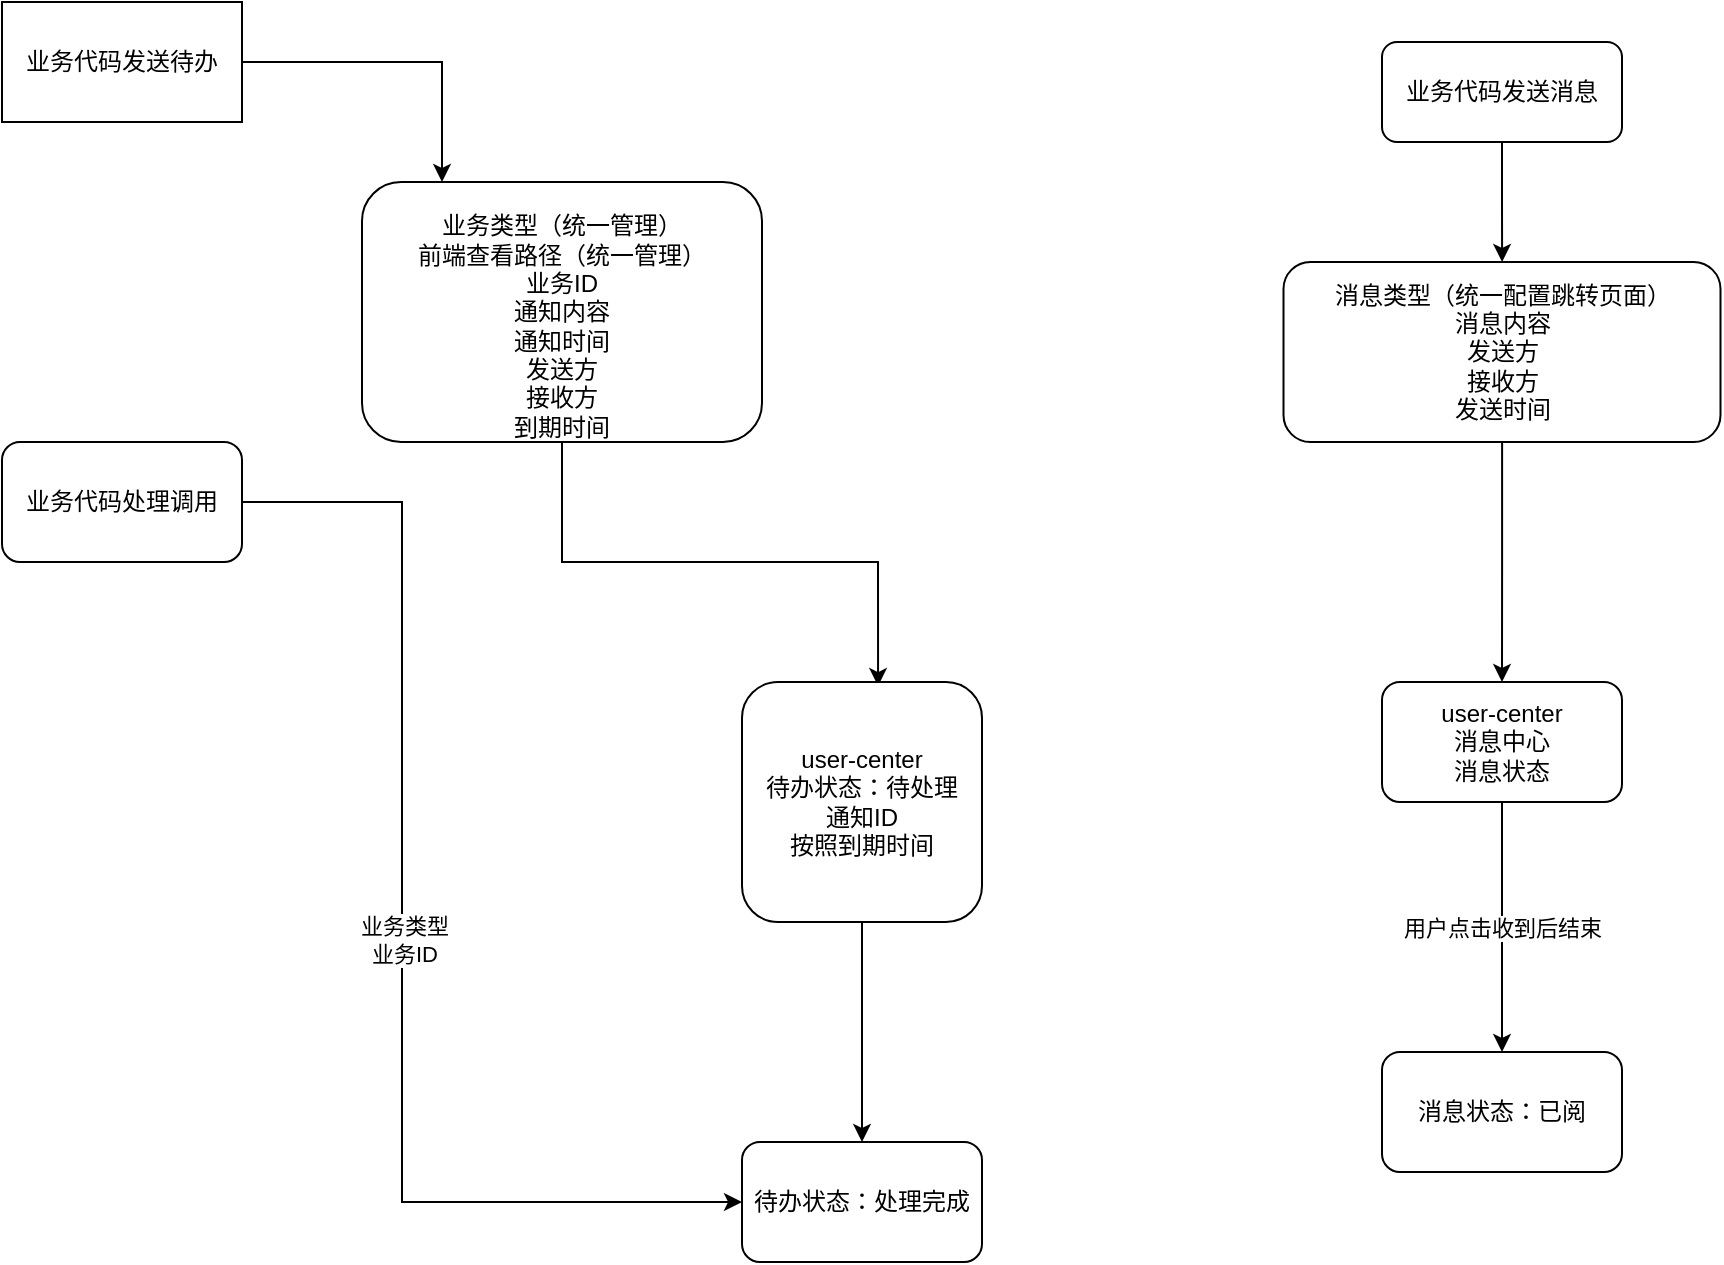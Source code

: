 <mxfile version="17.4.3" type="github">
  <diagram id="hCXL-EmN-yP1F1laMDvZ" name="Page-1">
    <mxGraphModel dx="1426" dy="712" grid="1" gridSize="10" guides="1" tooltips="1" connect="1" arrows="1" fold="1" page="1" pageScale="1" pageWidth="827" pageHeight="1169" math="0" shadow="0">
      <root>
        <mxCell id="0" />
        <mxCell id="1" parent="0" />
        <mxCell id="HgoWTWvmE6wfmxvOZ8Yc-4" style="edgeStyle=orthogonalEdgeStyle;rounded=0;orthogonalLoop=1;jettySize=auto;html=1;entryX=0.567;entryY=0.017;entryDx=0;entryDy=0;entryPerimeter=0;" edge="1" parent="1" source="S6CZXsp_g17U7-wcB1Qq-1" target="HgoWTWvmE6wfmxvOZ8Yc-3">
          <mxGeometry relative="1" as="geometry" />
        </mxCell>
        <mxCell id="S6CZXsp_g17U7-wcB1Qq-1" value="&lt;br&gt;业务类型（统一管理）&lt;br&gt;前端查看路径（统一管理）&lt;br&gt;业务ID&lt;br&gt;通知内容&lt;br&gt;通知时间&lt;br&gt;发送方&lt;br&gt;接收方&lt;br&gt;到期时间" style="rounded=1;whiteSpace=wrap;html=1;" parent="1" vertex="1">
          <mxGeometry x="260" y="150" width="200" height="130" as="geometry" />
        </mxCell>
        <mxCell id="HgoWTWvmE6wfmxvOZ8Yc-2" style="edgeStyle=orthogonalEdgeStyle;rounded=0;orthogonalLoop=1;jettySize=auto;html=1;entryX=0.2;entryY=0;entryDx=0;entryDy=0;entryPerimeter=0;" edge="1" parent="1" source="HgoWTWvmE6wfmxvOZ8Yc-1" target="S6CZXsp_g17U7-wcB1Qq-1">
          <mxGeometry relative="1" as="geometry" />
        </mxCell>
        <mxCell id="HgoWTWvmE6wfmxvOZ8Yc-1" value="业务代码发送待办" style="rounded=0;whiteSpace=wrap;html=1;" vertex="1" parent="1">
          <mxGeometry x="80" y="60" width="120" height="60" as="geometry" />
        </mxCell>
        <mxCell id="HgoWTWvmE6wfmxvOZ8Yc-18" style="edgeStyle=orthogonalEdgeStyle;rounded=0;orthogonalLoop=1;jettySize=auto;html=1;entryX=0.5;entryY=0;entryDx=0;entryDy=0;" edge="1" parent="1" source="HgoWTWvmE6wfmxvOZ8Yc-3" target="HgoWTWvmE6wfmxvOZ8Yc-8">
          <mxGeometry relative="1" as="geometry" />
        </mxCell>
        <mxCell id="HgoWTWvmE6wfmxvOZ8Yc-3" value="user-center&lt;br&gt;待办状态：待处理&lt;br&gt;通知ID&lt;br&gt;按照到期时间" style="rounded=1;whiteSpace=wrap;html=1;" vertex="1" parent="1">
          <mxGeometry x="450" y="400" width="120" height="120" as="geometry" />
        </mxCell>
        <mxCell id="HgoWTWvmE6wfmxvOZ8Yc-6" style="edgeStyle=orthogonalEdgeStyle;rounded=0;orthogonalLoop=1;jettySize=auto;html=1;entryX=0;entryY=0.5;entryDx=0;entryDy=0;" edge="1" parent="1" source="HgoWTWvmE6wfmxvOZ8Yc-5" target="HgoWTWvmE6wfmxvOZ8Yc-8">
          <mxGeometry relative="1" as="geometry">
            <mxPoint x="440" y="460" as="targetPoint" />
            <Array as="points">
              <mxPoint x="280" y="310" />
              <mxPoint x="280" y="660" />
            </Array>
          </mxGeometry>
        </mxCell>
        <mxCell id="HgoWTWvmE6wfmxvOZ8Yc-7" value="业务类型&lt;br&gt;业务ID" style="edgeLabel;html=1;align=center;verticalAlign=middle;resizable=0;points=[];" vertex="1" connectable="0" parent="HgoWTWvmE6wfmxvOZ8Yc-6">
          <mxGeometry x="-0.003" y="1" relative="1" as="geometry">
            <mxPoint as="offset" />
          </mxGeometry>
        </mxCell>
        <mxCell id="HgoWTWvmE6wfmxvOZ8Yc-5" value="业务代码处理调用" style="rounded=1;whiteSpace=wrap;html=1;" vertex="1" parent="1">
          <mxGeometry x="80" y="280" width="120" height="60" as="geometry" />
        </mxCell>
        <mxCell id="HgoWTWvmE6wfmxvOZ8Yc-8" value="待办状态：处理完成" style="whiteSpace=wrap;html=1;rounded=1;" vertex="1" parent="1">
          <mxGeometry x="450" y="630" width="120" height="60" as="geometry" />
        </mxCell>
        <mxCell id="HgoWTWvmE6wfmxvOZ8Yc-20" value="用户点击收到后结束" style="edgeStyle=orthogonalEdgeStyle;rounded=0;orthogonalLoop=1;jettySize=auto;html=1;entryX=0.5;entryY=0;entryDx=0;entryDy=0;" edge="1" parent="1" source="HgoWTWvmE6wfmxvOZ8Yc-10" target="HgoWTWvmE6wfmxvOZ8Yc-19">
          <mxGeometry relative="1" as="geometry" />
        </mxCell>
        <mxCell id="HgoWTWvmE6wfmxvOZ8Yc-10" value="user-center&lt;br&gt;消息中心&lt;br&gt;消息状态" style="rounded=1;whiteSpace=wrap;html=1;" vertex="1" parent="1">
          <mxGeometry x="770" y="400" width="120" height="60" as="geometry" />
        </mxCell>
        <mxCell id="HgoWTWvmE6wfmxvOZ8Yc-16" value="" style="edgeStyle=orthogonalEdgeStyle;rounded=0;orthogonalLoop=1;jettySize=auto;html=1;" edge="1" parent="1" source="HgoWTWvmE6wfmxvOZ8Yc-12" target="HgoWTWvmE6wfmxvOZ8Yc-14">
          <mxGeometry relative="1" as="geometry" />
        </mxCell>
        <mxCell id="HgoWTWvmE6wfmxvOZ8Yc-12" value="业务代码发送消息" style="rounded=1;whiteSpace=wrap;html=1;" vertex="1" parent="1">
          <mxGeometry x="770" y="80" width="120" height="50" as="geometry" />
        </mxCell>
        <mxCell id="HgoWTWvmE6wfmxvOZ8Yc-17" style="edgeStyle=orthogonalEdgeStyle;rounded=0;orthogonalLoop=1;jettySize=auto;html=1;entryX=0.5;entryY=0;entryDx=0;entryDy=0;" edge="1" parent="1" source="HgoWTWvmE6wfmxvOZ8Yc-14" target="HgoWTWvmE6wfmxvOZ8Yc-10">
          <mxGeometry relative="1" as="geometry" />
        </mxCell>
        <mxCell id="HgoWTWvmE6wfmxvOZ8Yc-14" value="消息类型（统一配置跳转页面）&lt;br&gt;消息内容&lt;br&gt;发送方&lt;br&gt;接收方&lt;br&gt;发送时间" style="rounded=1;whiteSpace=wrap;html=1;" vertex="1" parent="1">
          <mxGeometry x="720.75" y="190" width="218.5" height="90" as="geometry" />
        </mxCell>
        <mxCell id="HgoWTWvmE6wfmxvOZ8Yc-19" value="消息状态：已阅" style="rounded=1;whiteSpace=wrap;html=1;" vertex="1" parent="1">
          <mxGeometry x="770" y="585" width="120" height="60" as="geometry" />
        </mxCell>
      </root>
    </mxGraphModel>
  </diagram>
</mxfile>
